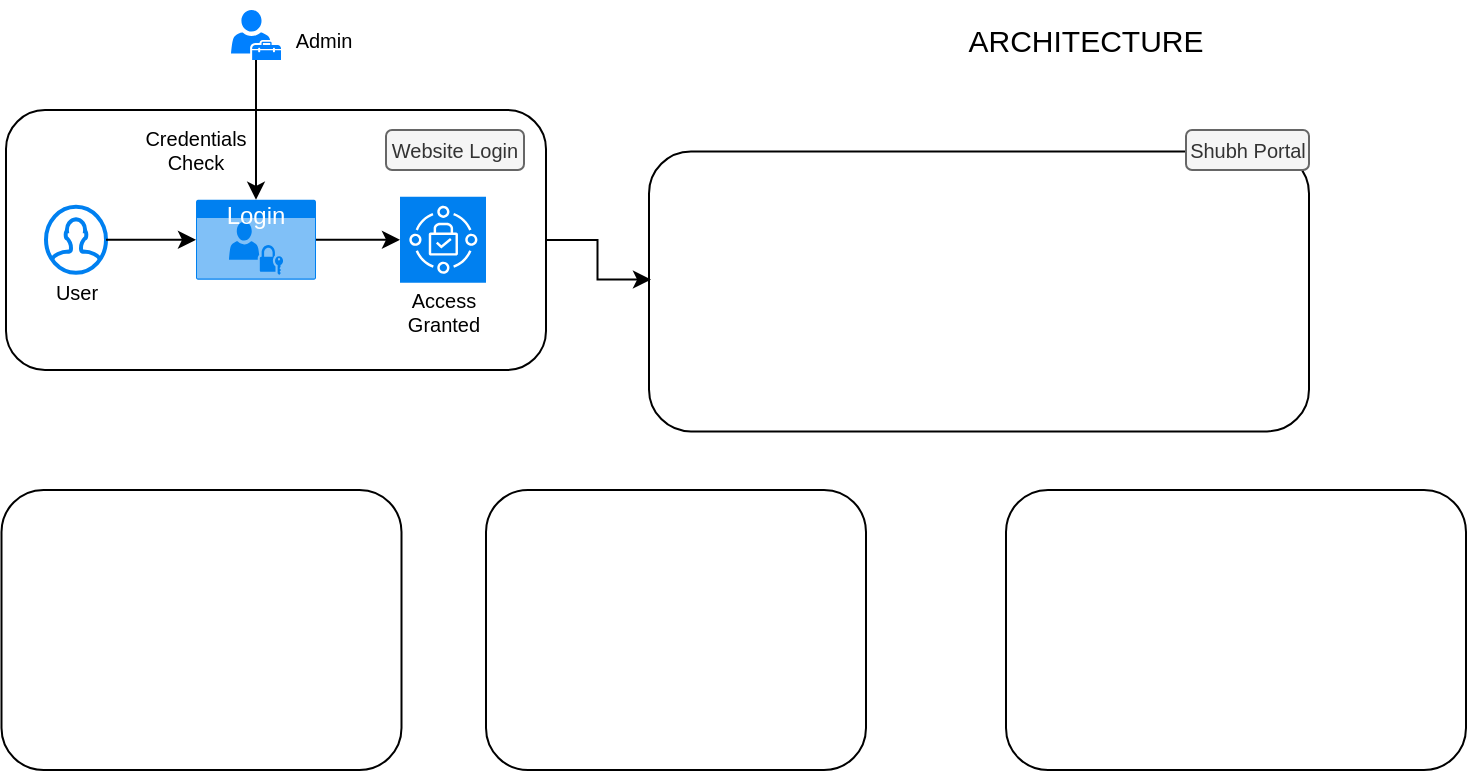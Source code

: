 <mxfile version="22.0.3" type="github">
  <diagram name="Page-1" id="KWnVXeVzuNGroSRr7JK8">
    <mxGraphModel dx="1050" dy="581" grid="1" gridSize="10" guides="1" tooltips="1" connect="1" arrows="1" fold="1" page="1" pageScale="1" pageWidth="827" pageHeight="1169" math="0" shadow="0">
      <root>
        <mxCell id="0" />
        <mxCell id="1" parent="0" />
        <mxCell id="YLXyucDN5D_xezUCXxx6-1" value="" style="rounded=1;whiteSpace=wrap;html=1;" parent="1" vertex="1">
          <mxGeometry x="50" y="90" width="270" height="130" as="geometry" />
        </mxCell>
        <mxCell id="YLXyucDN5D_xezUCXxx6-2" value="" style="html=1;verticalLabelPosition=bottom;align=center;labelBackgroundColor=#ffffff;verticalAlign=top;strokeWidth=2;strokeColor=#0080F0;shadow=0;dashed=0;shape=mxgraph.ios7.icons.user;" parent="1" vertex="1">
          <mxGeometry x="70" y="138.37" width="30" height="33" as="geometry" />
        </mxCell>
        <mxCell id="YLXyucDN5D_xezUCXxx6-18" style="edgeStyle=orthogonalEdgeStyle;rounded=0;orthogonalLoop=1;jettySize=auto;html=1;" parent="1" source="YLXyucDN5D_xezUCXxx6-3" target="YLXyucDN5D_xezUCXxx6-4" edge="1">
          <mxGeometry relative="1" as="geometry" />
        </mxCell>
        <mxCell id="YLXyucDN5D_xezUCXxx6-3" value="Login" style="html=1;whiteSpace=wrap;strokeColor=none;fillColor=#0080f0;labelPosition=center;verticalLabelPosition=middle;verticalAlign=top;align=center;fontSize=12;outlineConnect=0;spacingTop=-6;fontColor=#FFFFFF;sketch=0;shape=mxgraph.sitemap.login;" parent="1" vertex="1">
          <mxGeometry x="145" y="134.88" width="60" height="40" as="geometry" />
        </mxCell>
        <mxCell id="YLXyucDN5D_xezUCXxx6-4" value="" style="sketch=0;points=[[0,0,0],[0.25,0,0],[0.5,0,0],[0.75,0,0],[1,0,0],[0,1,0],[0.25,1,0],[0.5,1,0],[0.75,1,0],[1,1,0],[0,0.25,0],[0,0.5,0],[0,0.75,0],[1,0.25,0],[1,0.5,0],[1,0.75,0]];outlineConnect=0;fontColor=#232F3E;fillColor=#0080f0;strokeColor=#ffffff;dashed=0;verticalLabelPosition=bottom;verticalAlign=top;align=center;html=1;fontSize=12;fontStyle=0;aspect=fixed;shape=mxgraph.aws4.resourceIcon;resIcon=mxgraph.aws4.verified_access;" parent="1" vertex="1">
          <mxGeometry x="247" y="133.38" width="43" height="43" as="geometry" />
        </mxCell>
        <mxCell id="YLXyucDN5D_xezUCXxx6-6" value="User" style="text;html=1;strokeColor=none;fillColor=none;align=center;verticalAlign=middle;whiteSpace=wrap;rounded=0;fontSize=10;" parent="1" vertex="1">
          <mxGeometry x="72.5" y="171.37" width="25" height="18.63" as="geometry" />
        </mxCell>
        <mxCell id="YLXyucDN5D_xezUCXxx6-9" style="edgeStyle=orthogonalEdgeStyle;rounded=0;orthogonalLoop=1;jettySize=auto;html=1;" parent="1" source="YLXyucDN5D_xezUCXxx6-7" target="YLXyucDN5D_xezUCXxx6-3" edge="1">
          <mxGeometry relative="1" as="geometry" />
        </mxCell>
        <mxCell id="YLXyucDN5D_xezUCXxx6-7" value="" style="sketch=0;pointerEvents=1;shadow=0;dashed=0;html=1;strokeColor=none;fillColor=#0080ff;labelPosition=center;verticalLabelPosition=bottom;verticalAlign=top;outlineConnect=0;align=center;shape=mxgraph.office.users.tenant_admin;" parent="1" vertex="1">
          <mxGeometry x="162.5" y="40" width="25" height="25" as="geometry" />
        </mxCell>
        <mxCell id="YLXyucDN5D_xezUCXxx6-10" value="" style="rounded=1;whiteSpace=wrap;html=1;" parent="1" vertex="1">
          <mxGeometry x="371.5" y="110.69" width="330" height="140" as="geometry" />
        </mxCell>
        <mxCell id="YLXyucDN5D_xezUCXxx6-11" value="Admin" style="text;html=1;strokeColor=none;fillColor=none;align=center;verticalAlign=middle;whiteSpace=wrap;rounded=0;fontSize=10;" parent="1" vertex="1">
          <mxGeometry x="187.5" y="45" width="41.5" height="20" as="geometry" />
        </mxCell>
        <mxCell id="YLXyucDN5D_xezUCXxx6-12" value="Credentials Check" style="text;html=1;strokeColor=none;fillColor=none;align=center;verticalAlign=middle;whiteSpace=wrap;rounded=0;fontSize=10;" parent="1" vertex="1">
          <mxGeometry x="120" y="100" width="50" height="20" as="geometry" />
        </mxCell>
        <mxCell id="YLXyucDN5D_xezUCXxx6-13" value="Access Granted" style="text;html=1;strokeColor=none;fillColor=none;align=center;verticalAlign=middle;whiteSpace=wrap;rounded=0;fontSize=10;" parent="1" vertex="1">
          <mxGeometry x="247.75" y="179.75" width="41.5" height="23.38" as="geometry" />
        </mxCell>
        <mxCell id="YLXyucDN5D_xezUCXxx6-17" style="edgeStyle=orthogonalEdgeStyle;rounded=0;orthogonalLoop=1;jettySize=auto;html=1;entryX=0;entryY=0.5;entryDx=0;entryDy=0;entryPerimeter=0;" parent="1" source="YLXyucDN5D_xezUCXxx6-2" target="YLXyucDN5D_xezUCXxx6-3" edge="1">
          <mxGeometry relative="1" as="geometry" />
        </mxCell>
        <mxCell id="YLXyucDN5D_xezUCXxx6-19" value="Website Login" style="text;html=1;strokeColor=#666666;fillColor=#f5f5f5;align=center;verticalAlign=middle;whiteSpace=wrap;rounded=1;fontSize=10;fontColor=#333333;" parent="1" vertex="1">
          <mxGeometry x="240" y="100" width="69" height="20" as="geometry" />
        </mxCell>
        <mxCell id="YLXyucDN5D_xezUCXxx6-20" style="edgeStyle=orthogonalEdgeStyle;rounded=0;orthogonalLoop=1;jettySize=auto;html=1;entryX=0.003;entryY=0.458;entryDx=0;entryDy=0;entryPerimeter=0;" parent="1" source="YLXyucDN5D_xezUCXxx6-1" target="YLXyucDN5D_xezUCXxx6-10" edge="1">
          <mxGeometry relative="1" as="geometry" />
        </mxCell>
        <mxCell id="YLXyucDN5D_xezUCXxx6-21" value="Shubh Portal" style="text;html=1;strokeColor=#666666;fillColor=#f5f5f5;align=center;verticalAlign=middle;whiteSpace=wrap;rounded=1;fontSize=10;fontColor=#333333;" parent="1" vertex="1">
          <mxGeometry x="640" y="100" width="61.5" height="20" as="geometry" />
        </mxCell>
        <mxCell id="YLXyucDN5D_xezUCXxx6-22" value="ARCHITECTURE" style="text;html=1;strokeColor=none;fillColor=none;align=center;verticalAlign=middle;whiteSpace=wrap;rounded=0;fontSize=15;" parent="1" vertex="1">
          <mxGeometry x="520" y="35" width="140" height="40" as="geometry" />
        </mxCell>
        <mxCell id="SCEDRHzxjD8d0p3tvmci-1" value="" style="rounded=1;whiteSpace=wrap;html=1;" vertex="1" parent="1">
          <mxGeometry x="47.75" y="280" width="200" height="140" as="geometry" />
        </mxCell>
        <mxCell id="SCEDRHzxjD8d0p3tvmci-2" value="" style="rounded=1;whiteSpace=wrap;html=1;" vertex="1" parent="1">
          <mxGeometry x="290" y="280" width="190" height="140" as="geometry" />
        </mxCell>
        <mxCell id="SCEDRHzxjD8d0p3tvmci-3" value="" style="rounded=1;whiteSpace=wrap;html=1;" vertex="1" parent="1">
          <mxGeometry x="550" y="280" width="230" height="140" as="geometry" />
        </mxCell>
      </root>
    </mxGraphModel>
  </diagram>
</mxfile>
